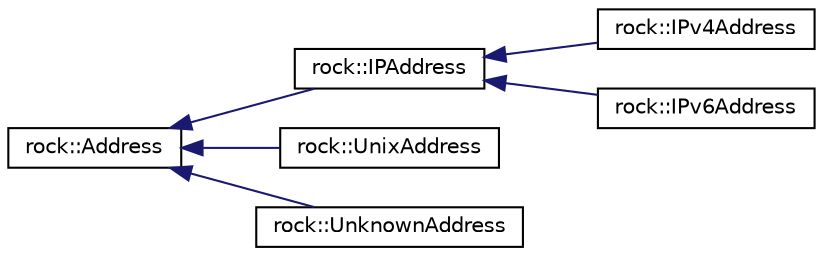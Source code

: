 digraph "类继承关系图"
{
 // LATEX_PDF_SIZE
  edge [fontname="Helvetica",fontsize="10",labelfontname="Helvetica",labelfontsize="10"];
  node [fontname="Helvetica",fontsize="10",shape=record];
  rankdir="LR";
  Node0 [label="rock::Address",height=0.2,width=0.4,color="black", fillcolor="white", style="filled",URL="$classrock_1_1Address.html",tooltip="网络地址的基类,抽象类"];
  Node0 -> Node1 [dir="back",color="midnightblue",fontsize="10",style="solid",fontname="Helvetica"];
  Node1 [label="rock::IPAddress",height=0.2,width=0.4,color="black", fillcolor="white", style="filled",URL="$classrock_1_1IPAddress.html",tooltip="IP地址的基类"];
  Node1 -> Node2 [dir="back",color="midnightblue",fontsize="10",style="solid",fontname="Helvetica"];
  Node2 [label="rock::IPv4Address",height=0.2,width=0.4,color="black", fillcolor="white", style="filled",URL="$classrock_1_1IPv4Address.html",tooltip="IPv4地址"];
  Node1 -> Node3 [dir="back",color="midnightblue",fontsize="10",style="solid",fontname="Helvetica"];
  Node3 [label="rock::IPv6Address",height=0.2,width=0.4,color="black", fillcolor="white", style="filled",URL="$classrock_1_1IPv6Address.html",tooltip="IPv6地址"];
  Node0 -> Node4 [dir="back",color="midnightblue",fontsize="10",style="solid",fontname="Helvetica"];
  Node4 [label="rock::UnixAddress",height=0.2,width=0.4,color="black", fillcolor="white", style="filled",URL="$classrock_1_1UnixAddress.html",tooltip="UnixSocket地址"];
  Node0 -> Node5 [dir="back",color="midnightblue",fontsize="10",style="solid",fontname="Helvetica"];
  Node5 [label="rock::UnknownAddress",height=0.2,width=0.4,color="black", fillcolor="white", style="filled",URL="$classrock_1_1UnknownAddress.html",tooltip="未知地址"];
}
